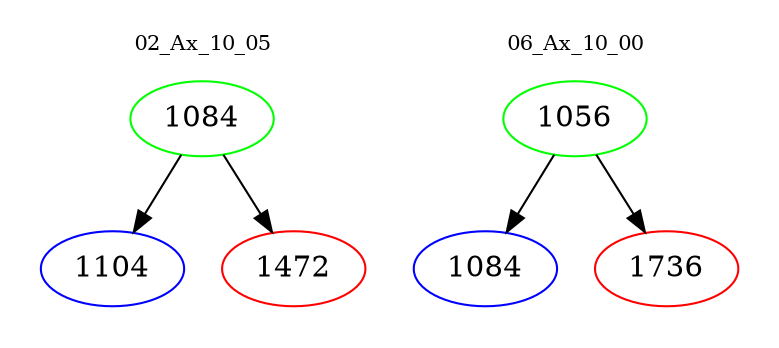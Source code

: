 digraph{
subgraph cluster_0 {
color = white
label = "02_Ax_10_05";
fontsize=10;
T0_1084 [label="1084", color="green"]
T0_1084 -> T0_1104 [color="black"]
T0_1104 [label="1104", color="blue"]
T0_1084 -> T0_1472 [color="black"]
T0_1472 [label="1472", color="red"]
}
subgraph cluster_1 {
color = white
label = "06_Ax_10_00";
fontsize=10;
T1_1056 [label="1056", color="green"]
T1_1056 -> T1_1084 [color="black"]
T1_1084 [label="1084", color="blue"]
T1_1056 -> T1_1736 [color="black"]
T1_1736 [label="1736", color="red"]
}
}
